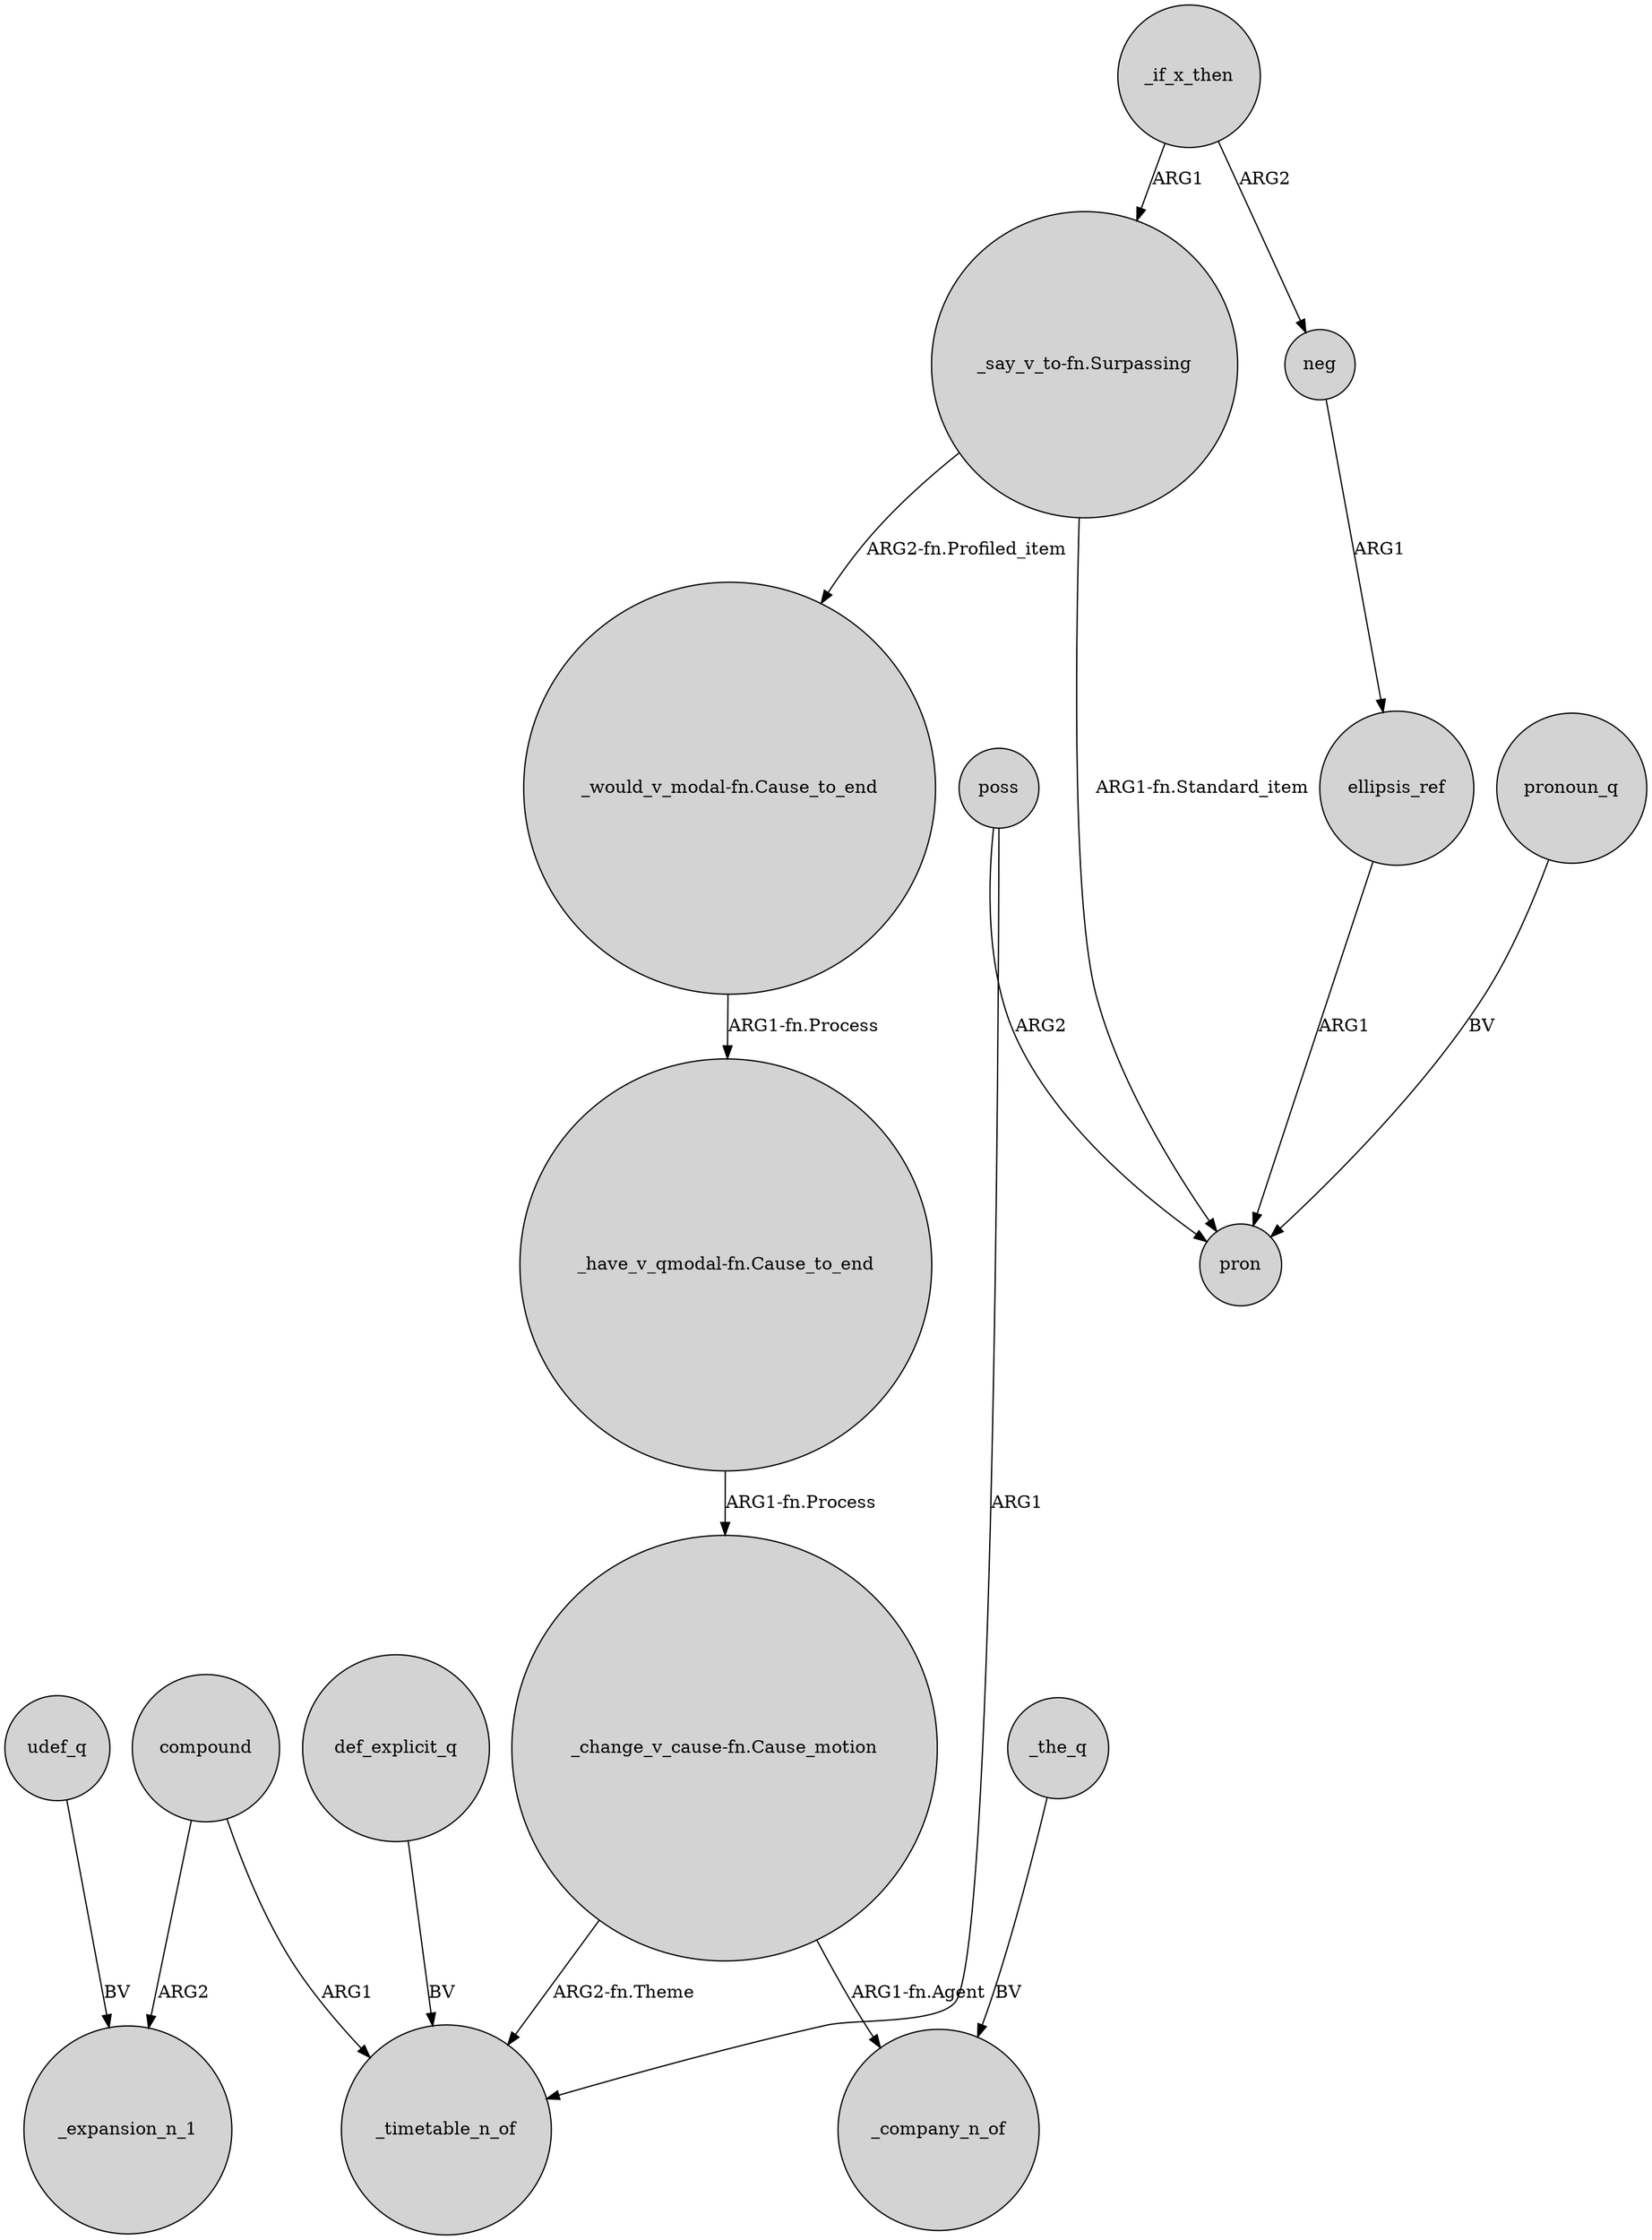 digraph {
	node [shape=circle style=filled]
	compound -> _expansion_n_1 [label=ARG2]
	_if_x_then -> neg [label=ARG2]
	udef_q -> _expansion_n_1 [label=BV]
	_if_x_then -> "_say_v_to-fn.Surpassing" [label=ARG1]
	def_explicit_q -> _timetable_n_of [label=BV]
	"_have_v_qmodal-fn.Cause_to_end" -> "_change_v_cause-fn.Cause_motion" [label="ARG1-fn.Process"]
	compound -> _timetable_n_of [label=ARG1]
	poss -> _timetable_n_of [label=ARG1]
	"_change_v_cause-fn.Cause_motion" -> _timetable_n_of [label="ARG2-fn.Theme"]
	"_would_v_modal-fn.Cause_to_end" -> "_have_v_qmodal-fn.Cause_to_end" [label="ARG1-fn.Process"]
	ellipsis_ref -> pron [label=ARG1]
	_the_q -> _company_n_of [label=BV]
	neg -> ellipsis_ref [label=ARG1]
	pronoun_q -> pron [label=BV]
	"_change_v_cause-fn.Cause_motion" -> _company_n_of [label="ARG1-fn.Agent"]
	poss -> pron [label=ARG2]
	"_say_v_to-fn.Surpassing" -> pron [label="ARG1-fn.Standard_item"]
	"_say_v_to-fn.Surpassing" -> "_would_v_modal-fn.Cause_to_end" [label="ARG2-fn.Profiled_item"]
}
